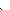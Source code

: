 % U+1040c 𐐌
beginfig(4002) ;
  x_radius := 0.4 * font_size;
  y_radius := 0.5 * font_size;

  numeric half_x;
  half_y := 0.4 * x_height;

  pickup thin_pen;

  path inner_circle_hi, inner_circle_lo;
  inner_circle_hi := fullcircle xscaled (0.5*1.2 * x_radius) yscaled (1.2 * y_radius) shifted (0, half_y);

  draw inner_circle_hi cutbefore point 2 of inner_circle_hi cutafter point 4 of inner_circle_hi;

  pickup peg_pen;
  path line;
  numeric lx, rx;
  lx := (xpart point 4 of inner_circle_hi) + 0.45*pen_width;
  uly := (ypart point 4 of inner_circle_hi);
  ury := (ypart point 4 of outer_circle);
  rx := lx - 0.24*x_radius;
  by := -y_radius;
  line := (lx, uly)
          -- (rx, ury)
          -- (rx, by)
          -- (lx, by)
          -- cycle;
  draw line shifted (-0.45*pen_width, 0);
  fill line shifted (-0.45*pen_width, 0);

  pickup thin_pen;
  path loop, circle;
  circle := fullcircle xscaled (1.4 * x_radius) yscaled (1.2 * y_radius) shifted (-0.5*x_radius+0.45*pen_width, 1.5*half_y);
  loop := (rx-0.45*pen_width,by)
          .. tension 5.0
          .. (rx-0.45*pen_width, 0)
          .. (point 2 of inner_circle_hi)
          .. (point 0 of circle)
          .. (point 6 of circle)
          .. (point 5 of circle)
          .. (point 3.5 of circle) shifted (0,0.5*pen_width);
  draw loop;

  path filler;
  filler := (lx-0.45*pen_width, uly)
            -- (rx-0.45*pen_width, ury)
            .. point 3 of inner_circle_hi shifted (-0.45*pen_width, 0)
            -- cycle;
  fill filler;

  currentpicture := currentpicture rotated 180;

  draw currentpicture;
endfig;
